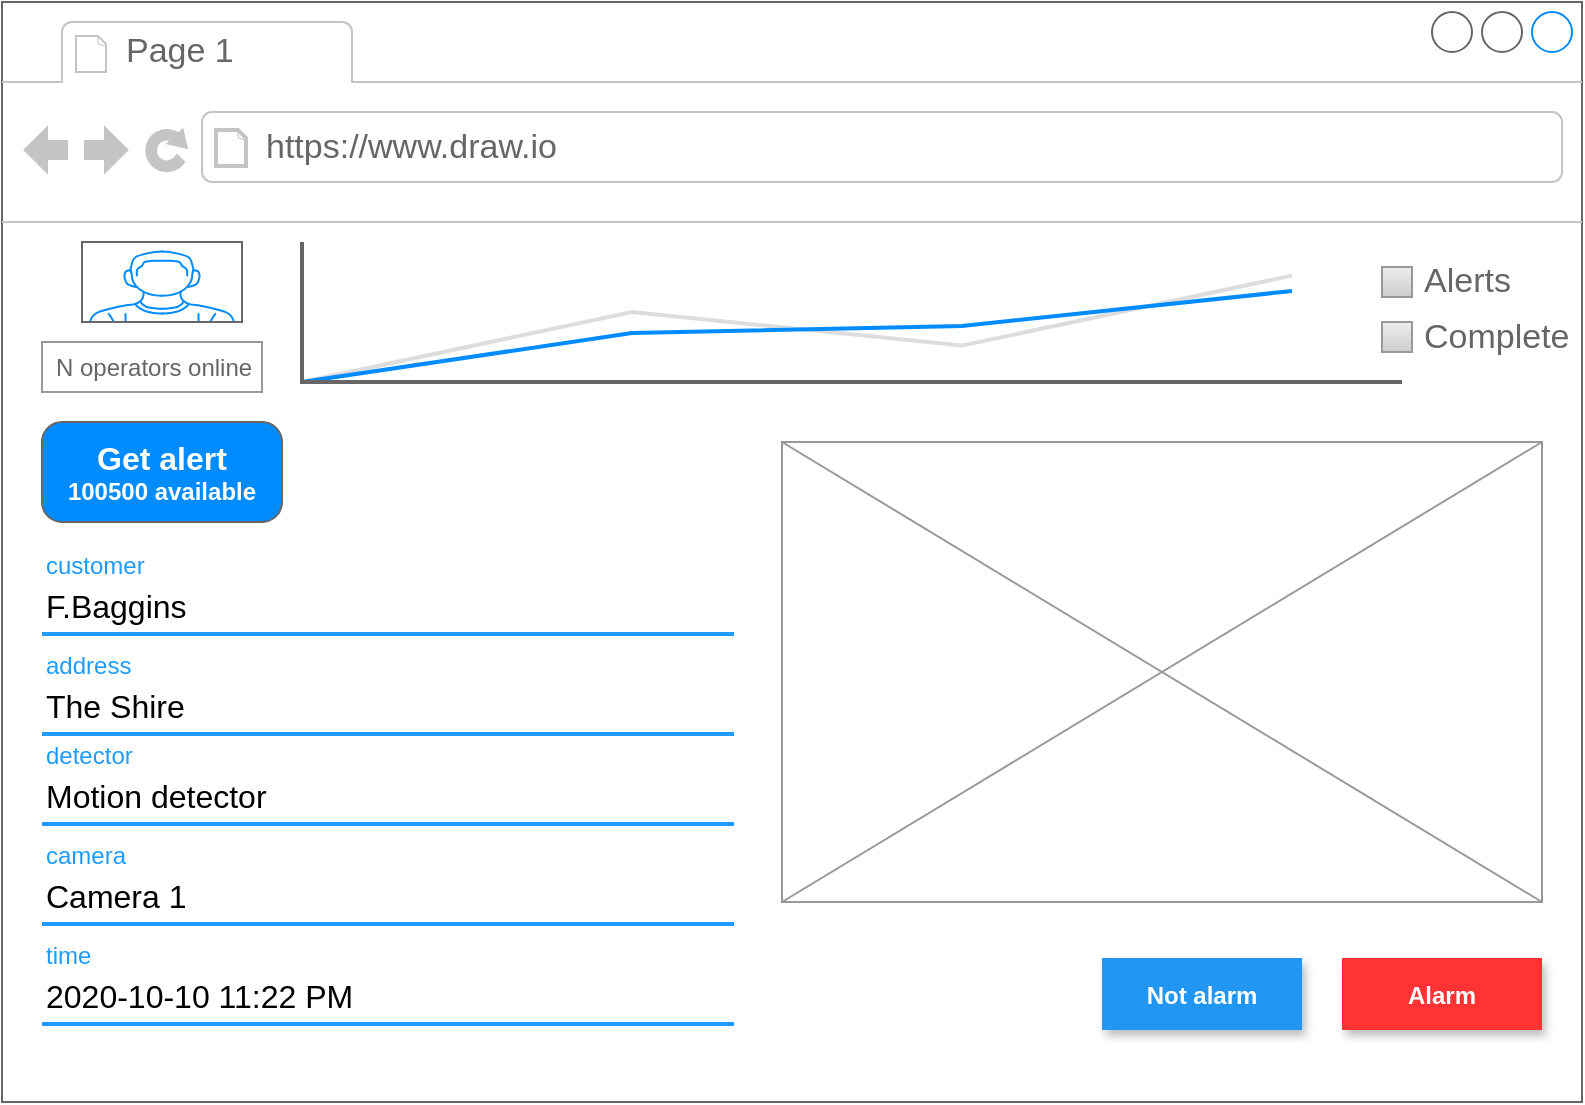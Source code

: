 <mxfile version="13.8.0" type="github">
  <diagram id="24tK4eoy2Iu6MReBhDtB" name="Page-1">
    <mxGraphModel dx="786" dy="450" grid="1" gridSize="10" guides="1" tooltips="1" connect="1" arrows="1" fold="1" page="1" pageScale="1" pageWidth="850" pageHeight="1100" math="0" shadow="0">
      <root>
        <mxCell id="0" />
        <mxCell id="1" parent="0" />
        <mxCell id="ZM4ehFQc3kPoHvRmAT9D-1" value="" style="strokeWidth=1;shadow=0;dashed=0;align=center;html=1;shape=mxgraph.mockup.containers.browserWindow;rSize=0;strokeColor=#666666;strokeColor2=#008cff;strokeColor3=#c4c4c4;mainText=,;recursiveResize=0;" parent="1" vertex="1">
          <mxGeometry x="20" y="10" width="790" height="550" as="geometry" />
        </mxCell>
        <mxCell id="ZM4ehFQc3kPoHvRmAT9D-2" value="Page 1" style="strokeWidth=1;shadow=0;dashed=0;align=center;html=1;shape=mxgraph.mockup.containers.anchor;fontSize=17;fontColor=#666666;align=left;" parent="ZM4ehFQc3kPoHvRmAT9D-1" vertex="1">
          <mxGeometry x="60" y="12" width="110" height="26" as="geometry" />
        </mxCell>
        <mxCell id="ZM4ehFQc3kPoHvRmAT9D-3" value="https://www.draw.io" style="strokeWidth=1;shadow=0;dashed=0;align=center;html=1;shape=mxgraph.mockup.containers.anchor;rSize=0;fontSize=17;fontColor=#666666;align=left;" parent="ZM4ehFQc3kPoHvRmAT9D-1" vertex="1">
          <mxGeometry x="130" y="60" width="250" height="26" as="geometry" />
        </mxCell>
        <mxCell id="ZM4ehFQc3kPoHvRmAT9D-4" value="" style="verticalLabelPosition=bottom;shadow=0;dashed=0;align=center;html=1;verticalAlign=top;strokeWidth=1;shape=mxgraph.mockup.graphics.lineChart;strokeColor=none;strokeColor2=#666666;strokeColor3=#008cff;strokeColor4=#dddddd;" parent="ZM4ehFQc3kPoHvRmAT9D-1" vertex="1">
          <mxGeometry x="150" y="120" width="550" height="70" as="geometry" />
        </mxCell>
        <mxCell id="ZM4ehFQc3kPoHvRmAT9D-5" value="" style="verticalLabelPosition=bottom;shadow=0;dashed=0;align=center;html=1;verticalAlign=top;strokeWidth=1;shape=mxgraph.mockup.containers.userMale;strokeColor=#666666;strokeColor2=#008cff;" parent="ZM4ehFQc3kPoHvRmAT9D-1" vertex="1">
          <mxGeometry x="40" y="120" width="80" height="40" as="geometry" />
        </mxCell>
        <mxCell id="ZM4ehFQc3kPoHvRmAT9D-18" value="N operators online" style="strokeWidth=1;shadow=0;dashed=0;align=center;html=1;shape=mxgraph.mockup.forms.rrect;rSize=0;strokeColor=#999999;fontColor=#666666;align=left;spacingLeft=5;resizeWidth=1;" parent="ZM4ehFQc3kPoHvRmAT9D-1" vertex="1">
          <mxGeometry width="110" height="25" relative="1" as="geometry">
            <mxPoint x="20" y="170" as="offset" />
          </mxGeometry>
        </mxCell>
        <mxCell id="ZM4ehFQc3kPoHvRmAT9D-19" value="Alerts" style="strokeWidth=1;shadow=0;dashed=0;align=center;html=1;shape=mxgraph.mockup.forms.rrect;rSize=0;fillColor=#eeeeee;strokeColor=#999999;gradientColor=#cccccc;align=left;spacingLeft=4;fontSize=17;fontColor=#666666;labelPosition=right;" parent="ZM4ehFQc3kPoHvRmAT9D-1" vertex="1">
          <mxGeometry x="690" y="132.5" width="15" height="15" as="geometry" />
        </mxCell>
        <mxCell id="ZM4ehFQc3kPoHvRmAT9D-20" value="Complete" style="strokeWidth=1;shadow=0;dashed=0;align=center;html=1;shape=mxgraph.mockup.forms.rrect;rSize=0;fillColor=#eeeeee;strokeColor=#999999;gradientColor=#cccccc;align=left;spacingLeft=4;fontSize=17;fontColor=#666666;labelPosition=right;" parent="ZM4ehFQc3kPoHvRmAT9D-1" vertex="1">
          <mxGeometry x="690" y="160" width="15" height="15" as="geometry" />
        </mxCell>
        <mxCell id="ZM4ehFQc3kPoHvRmAT9D-21" value="" style="strokeWidth=1;shadow=0;dashed=0;align=center;html=1;shape=mxgraph.mockup.buttons.multiButton;fillColor=#008cff;strokeColor=#666666;mainText=;subText=;" parent="ZM4ehFQc3kPoHvRmAT9D-1" vertex="1">
          <mxGeometry x="20" y="210" width="120" height="50" as="geometry" />
        </mxCell>
        <mxCell id="ZM4ehFQc3kPoHvRmAT9D-22" value="Get alert" style="strokeWidth=1;shadow=0;dashed=0;align=center;html=1;shape=mxgraph.mockup.anchor;fontSize=16;fontColor=#ffffff;fontStyle=1;whiteSpace=wrap;" parent="ZM4ehFQc3kPoHvRmAT9D-21" vertex="1">
          <mxGeometry y="8" width="120" height="20" as="geometry" />
        </mxCell>
        <mxCell id="ZM4ehFQc3kPoHvRmAT9D-23" value="100500 available" style="strokeWidth=1;shadow=0;dashed=0;align=center;html=1;shape=mxgraph.mockup.anchor;fontSize=12;fontColor=#ffffff;fontStyle=1;whiteSpace=wrap;" parent="ZM4ehFQc3kPoHvRmAT9D-21" vertex="1">
          <mxGeometry y="30" width="120" height="10" as="geometry" />
        </mxCell>
        <mxCell id="ZM4ehFQc3kPoHvRmAT9D-24" value="" style="verticalLabelPosition=bottom;shadow=0;dashed=0;align=center;html=1;verticalAlign=top;strokeWidth=1;shape=mxgraph.mockup.graphics.simpleIcon;strokeColor=#999999;" parent="ZM4ehFQc3kPoHvRmAT9D-1" vertex="1">
          <mxGeometry x="390" y="220" width="380" height="230" as="geometry" />
        </mxCell>
        <mxCell id="CZ6OLA4btKk-E8F1Epu5-10" value="customer" style="text;fontColor=#1F9BFD;fontSize=12;verticalAlign=middle;strokeColor=none;fillColor=none;" vertex="1" parent="ZM4ehFQc3kPoHvRmAT9D-1">
          <mxGeometry x="20" y="266" width="346" height="30" as="geometry" />
        </mxCell>
        <mxCell id="CZ6OLA4btKk-E8F1Epu5-11" value="F.Baggins" style="text;fontSize=16;verticalAlign=middle;strokeColor=none;fillColor=none;" vertex="1" parent="ZM4ehFQc3kPoHvRmAT9D-1">
          <mxGeometry x="20" y="286" width="346" height="30" as="geometry" />
        </mxCell>
        <mxCell id="CZ6OLA4btKk-E8F1Epu5-12" value="" style="dashed=0;shape=line;strokeWidth=2;noLabel=1;strokeColor=#1F9BFD;" vertex="1" parent="ZM4ehFQc3kPoHvRmAT9D-1">
          <mxGeometry x="20" y="311" width="346" height="10" as="geometry" />
        </mxCell>
        <mxCell id="CZ6OLA4btKk-E8F1Epu5-13" value="address" style="text;fontColor=#1F9BFD;fontSize=12;verticalAlign=middle;strokeColor=none;fillColor=none;" vertex="1" parent="ZM4ehFQc3kPoHvRmAT9D-1">
          <mxGeometry x="20" y="316" width="346" height="30" as="geometry" />
        </mxCell>
        <mxCell id="CZ6OLA4btKk-E8F1Epu5-14" value="The Shire" style="text;fontSize=16;verticalAlign=middle;strokeColor=none;fillColor=none;" vertex="1" parent="ZM4ehFQc3kPoHvRmAT9D-1">
          <mxGeometry x="20" y="336" width="346" height="30" as="geometry" />
        </mxCell>
        <mxCell id="CZ6OLA4btKk-E8F1Epu5-15" value="" style="dashed=0;shape=line;strokeWidth=2;noLabel=1;strokeColor=#1F9BFD;" vertex="1" parent="ZM4ehFQc3kPoHvRmAT9D-1">
          <mxGeometry x="20" y="361" width="346" height="10" as="geometry" />
        </mxCell>
        <mxCell id="CZ6OLA4btKk-E8F1Epu5-16" value="detector" style="text;fontColor=#1F9BFD;fontSize=12;verticalAlign=middle;strokeColor=none;fillColor=none;" vertex="1" parent="ZM4ehFQc3kPoHvRmAT9D-1">
          <mxGeometry x="20" y="361" width="346" height="30" as="geometry" />
        </mxCell>
        <mxCell id="CZ6OLA4btKk-E8F1Epu5-17" value="Motion detector" style="text;fontSize=16;verticalAlign=middle;strokeColor=none;fillColor=none;" vertex="1" parent="ZM4ehFQc3kPoHvRmAT9D-1">
          <mxGeometry x="20" y="381" width="346" height="30" as="geometry" />
        </mxCell>
        <mxCell id="CZ6OLA4btKk-E8F1Epu5-18" value="" style="dashed=0;shape=line;strokeWidth=2;noLabel=1;strokeColor=#1F9BFD;" vertex="1" parent="ZM4ehFQc3kPoHvRmAT9D-1">
          <mxGeometry x="20" y="406" width="346" height="10" as="geometry" />
        </mxCell>
        <mxCell id="CZ6OLA4btKk-E8F1Epu5-19" value="camera" style="text;fontColor=#1F9BFD;fontSize=12;verticalAlign=middle;strokeColor=none;fillColor=none;" vertex="1" parent="ZM4ehFQc3kPoHvRmAT9D-1">
          <mxGeometry x="20" y="411" width="346" height="30" as="geometry" />
        </mxCell>
        <mxCell id="CZ6OLA4btKk-E8F1Epu5-20" value="Camera 1" style="text;fontSize=16;verticalAlign=middle;strokeColor=none;fillColor=none;" vertex="1" parent="ZM4ehFQc3kPoHvRmAT9D-1">
          <mxGeometry x="20" y="431" width="346" height="30" as="geometry" />
        </mxCell>
        <mxCell id="CZ6OLA4btKk-E8F1Epu5-21" value="" style="dashed=0;shape=line;strokeWidth=2;noLabel=1;strokeColor=#1F9BFD;" vertex="1" parent="ZM4ehFQc3kPoHvRmAT9D-1">
          <mxGeometry x="20" y="456" width="346" height="10" as="geometry" />
        </mxCell>
        <mxCell id="CZ6OLA4btKk-E8F1Epu5-22" value="time" style="text;fontColor=#1F9BFD;fontSize=12;verticalAlign=middle;strokeColor=none;fillColor=none;" vertex="1" parent="ZM4ehFQc3kPoHvRmAT9D-1">
          <mxGeometry x="20" y="461" width="346" height="30" as="geometry" />
        </mxCell>
        <mxCell id="CZ6OLA4btKk-E8F1Epu5-23" value="2020-10-10 11:22 PM" style="text;fontSize=16;verticalAlign=middle;strokeColor=none;fillColor=none;" vertex="1" parent="ZM4ehFQc3kPoHvRmAT9D-1">
          <mxGeometry x="20" y="481" width="346" height="30" as="geometry" />
        </mxCell>
        <mxCell id="CZ6OLA4btKk-E8F1Epu5-24" value="" style="dashed=0;shape=line;strokeWidth=2;noLabel=1;strokeColor=#1F9BFD;" vertex="1" parent="ZM4ehFQc3kPoHvRmAT9D-1">
          <mxGeometry x="20" y="506" width="346" height="10" as="geometry" />
        </mxCell>
        <mxCell id="CZ6OLA4btKk-E8F1Epu5-25" value="Alarm" style="dashed=0;align=center;fontSize=12;shape=rect;strokeColor=none;fontStyle=1;shadow=1;fontColor=#ffffff;fillColor=#FF3333;" vertex="1" parent="ZM4ehFQc3kPoHvRmAT9D-1">
          <mxGeometry x="670" y="478" width="100" height="36" as="geometry" />
        </mxCell>
        <mxCell id="CZ6OLA4btKk-E8F1Epu5-26" value="Not alarm" style="dashed=0;align=center;fontSize=12;shape=rect;fillColor=#2196F3;strokeColor=none;fontStyle=1;shadow=1;fontColor=#ffffff;" vertex="1" parent="ZM4ehFQc3kPoHvRmAT9D-1">
          <mxGeometry x="550" y="478" width="100" height="36" as="geometry" />
        </mxCell>
      </root>
    </mxGraphModel>
  </diagram>
</mxfile>

